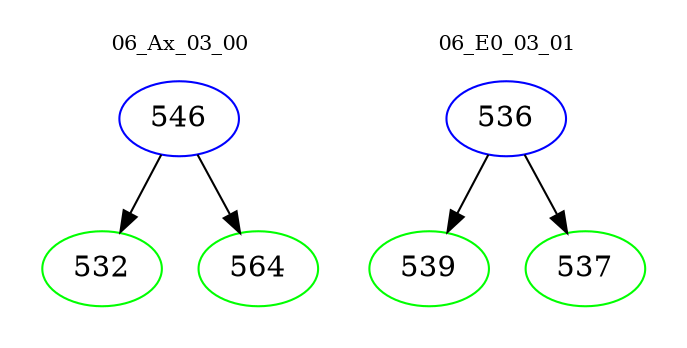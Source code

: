 digraph{
subgraph cluster_0 {
color = white
label = "06_Ax_03_00";
fontsize=10;
T0_546 [label="546", color="blue"]
T0_546 -> T0_532 [color="black"]
T0_532 [label="532", color="green"]
T0_546 -> T0_564 [color="black"]
T0_564 [label="564", color="green"]
}
subgraph cluster_1 {
color = white
label = "06_E0_03_01";
fontsize=10;
T1_536 [label="536", color="blue"]
T1_536 -> T1_539 [color="black"]
T1_539 [label="539", color="green"]
T1_536 -> T1_537 [color="black"]
T1_537 [label="537", color="green"]
}
}

